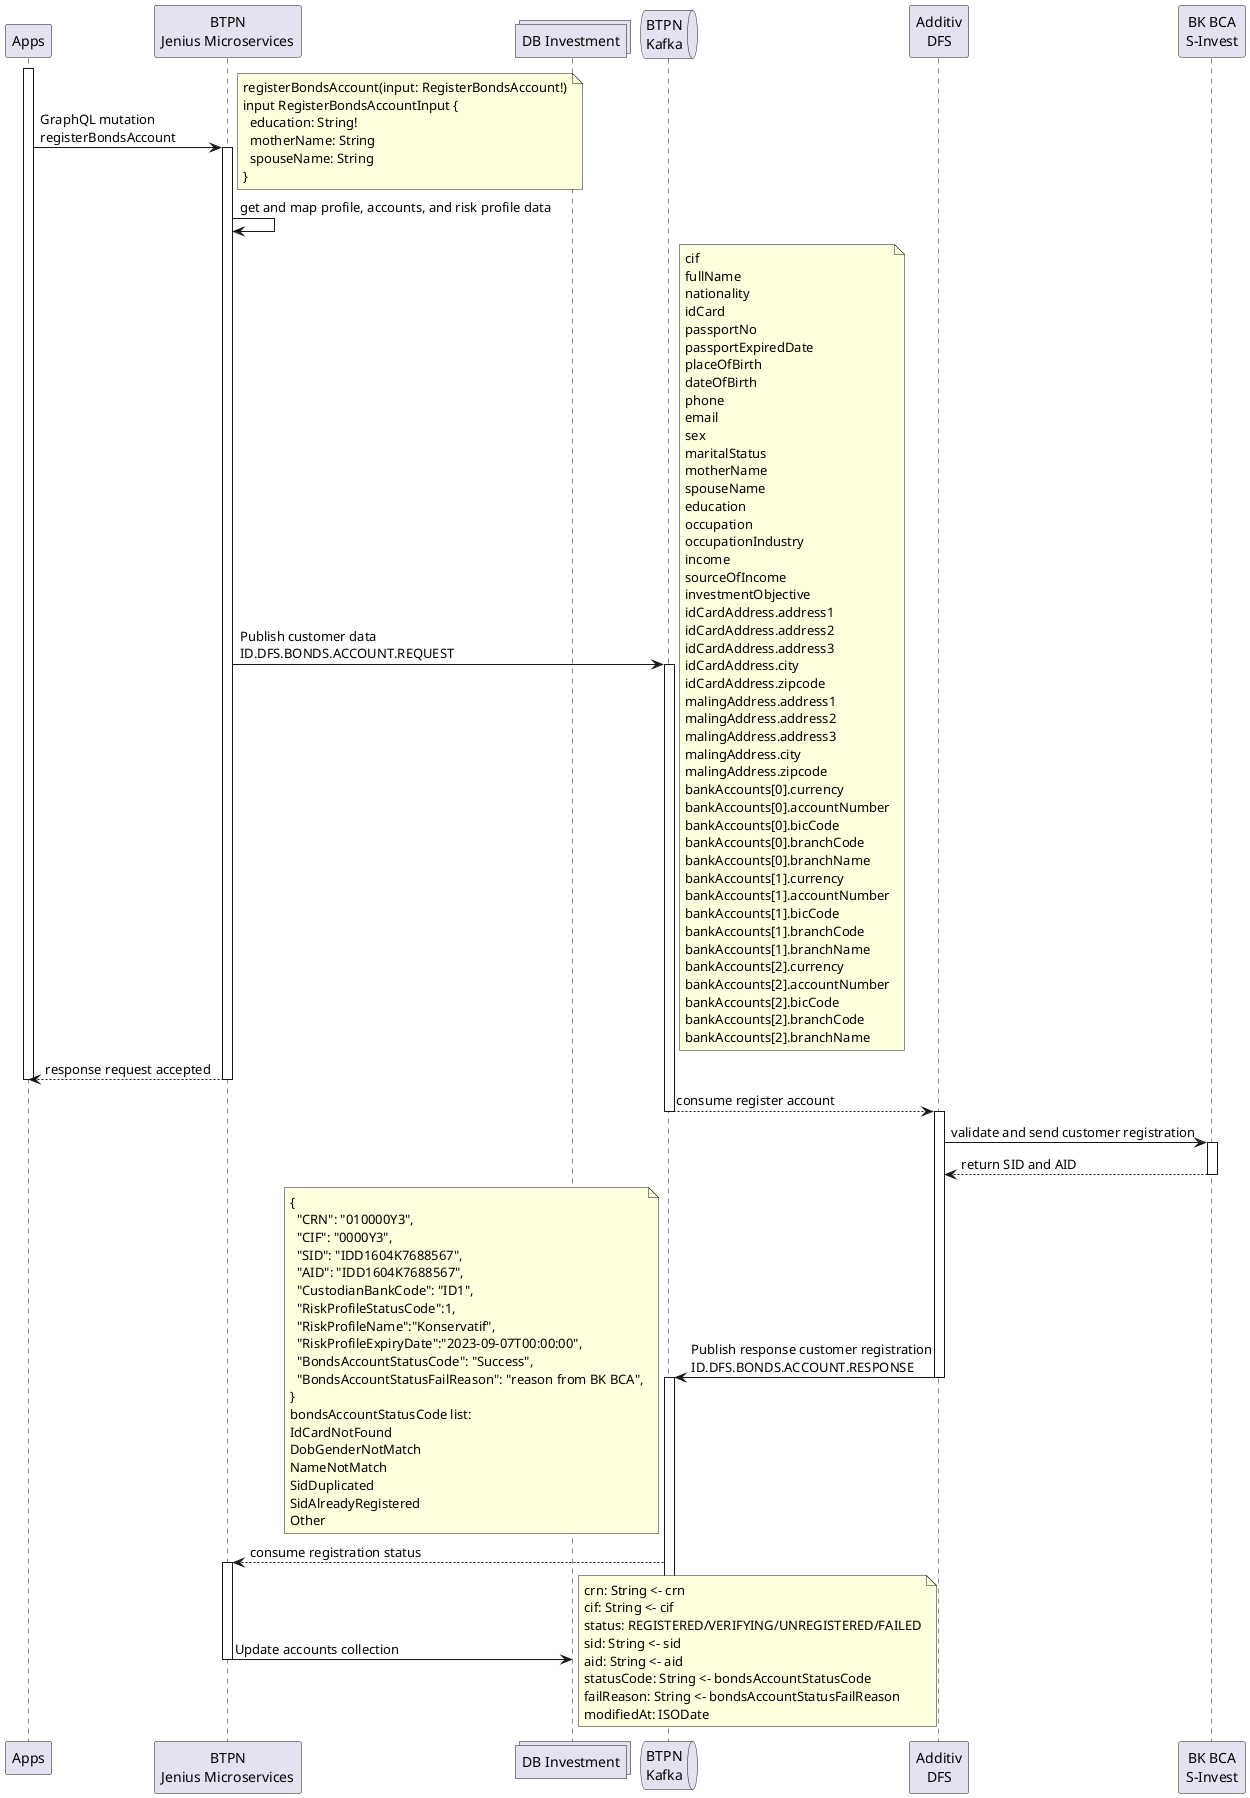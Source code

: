 @startuml open account bonds
participant "Apps" as app
participant "BTPN\nJenius Microservices" as ms
collections "DB Investment" as db
queue "BTPN\nKafka" as kafka
participant "Additiv\nDFS" as dfs
participant "BK BCA\nS-Invest" as ksei

activate app
app -> ms: GraphQL mutation\nregisterBondsAccount
note right
registerBondsAccount(input: RegisterBondsAccount!)
input RegisterBondsAccountInput {
  education: String!
  motherName: String
  spouseName: String
}
end note
activate ms
ms -> ms: get and map profile, accounts, and risk profile data
ms -> kafka: Publish customer data\nID.DFS.BONDS.ACCOUNT.REQUEST
note right
cif
fullName
nationality
idCard
passportNo
passportExpiredDate
placeOfBirth
dateOfBirth
phone
email
sex
maritalStatus
motherName
spouseName
education
occupation
occupationIndustry
income
sourceOfIncome
investmentObjective
idCardAddress.address1
idCardAddress.address2
idCardAddress.address3
idCardAddress.city
idCardAddress.zipcode
malingAddress.address1
malingAddress.address2
malingAddress.address3
malingAddress.city
malingAddress.zipcode
bankAccounts[0].currency
bankAccounts[0].accountNumber
bankAccounts[0].bicCode
bankAccounts[0].branchCode
bankAccounts[0].branchName
bankAccounts[1].currency
bankAccounts[1].accountNumber
bankAccounts[1].bicCode
bankAccounts[1].branchCode
bankAccounts[1].branchName
bankAccounts[2].currency
bankAccounts[2].accountNumber
bankAccounts[2].bicCode
bankAccounts[2].branchCode
bankAccounts[2].branchName
end note
activate kafka
ms --> app: response request accepted
deactivate ms
deactivate app
kafka --> dfs: consume register account
deactivate kafka
activate dfs
dfs -> ksei: validate and send customer registration
activate ksei
ksei --> dfs: return SID and AID
deactivate ksei
dfs -> kafka: Publish response customer registration\nID.DFS.BONDS.ACCOUNT.RESPONSE
note left
{
  "CRN": "010000Y3",
  "CIF": "0000Y3",
  "SID": "IDD1604K7688567",
  "AID": "IDD1604K7688567",
  "CustodianBankCode": "ID1",
  "RiskProfileStatusCode":1, 
  "RiskProfileName":"Konservatif", 
  "RiskProfileExpiryDate":"2023-09-07T00:00:00", 
  "BondsAccountStatusCode": "Success",
  "BondsAccountStatusFailReason": "reason from BK BCA",
}
bondsAccountStatusCode list:
IdCardNotFound
DobGenderNotMatch
NameNotMatch
SidDuplicated
SidAlreadyRegistered
Other
end note
deactivate dfs
activate kafka
kafka --> ms: consume registration status
activate ms
ms -> db: Update accounts collection
note right
crn: String <- crn
cif: String <- cif
status: REGISTERED/VERIFYING/UNREGISTERED/FAILED
sid: String <- sid
aid: String <- aid
statusCode: String <- bondsAccountStatusCode
failReason: String <- bondsAccountStatusFailReason
modifiedAt: ISODate
end note
deactivate ms
deactivate kafka

@enduml